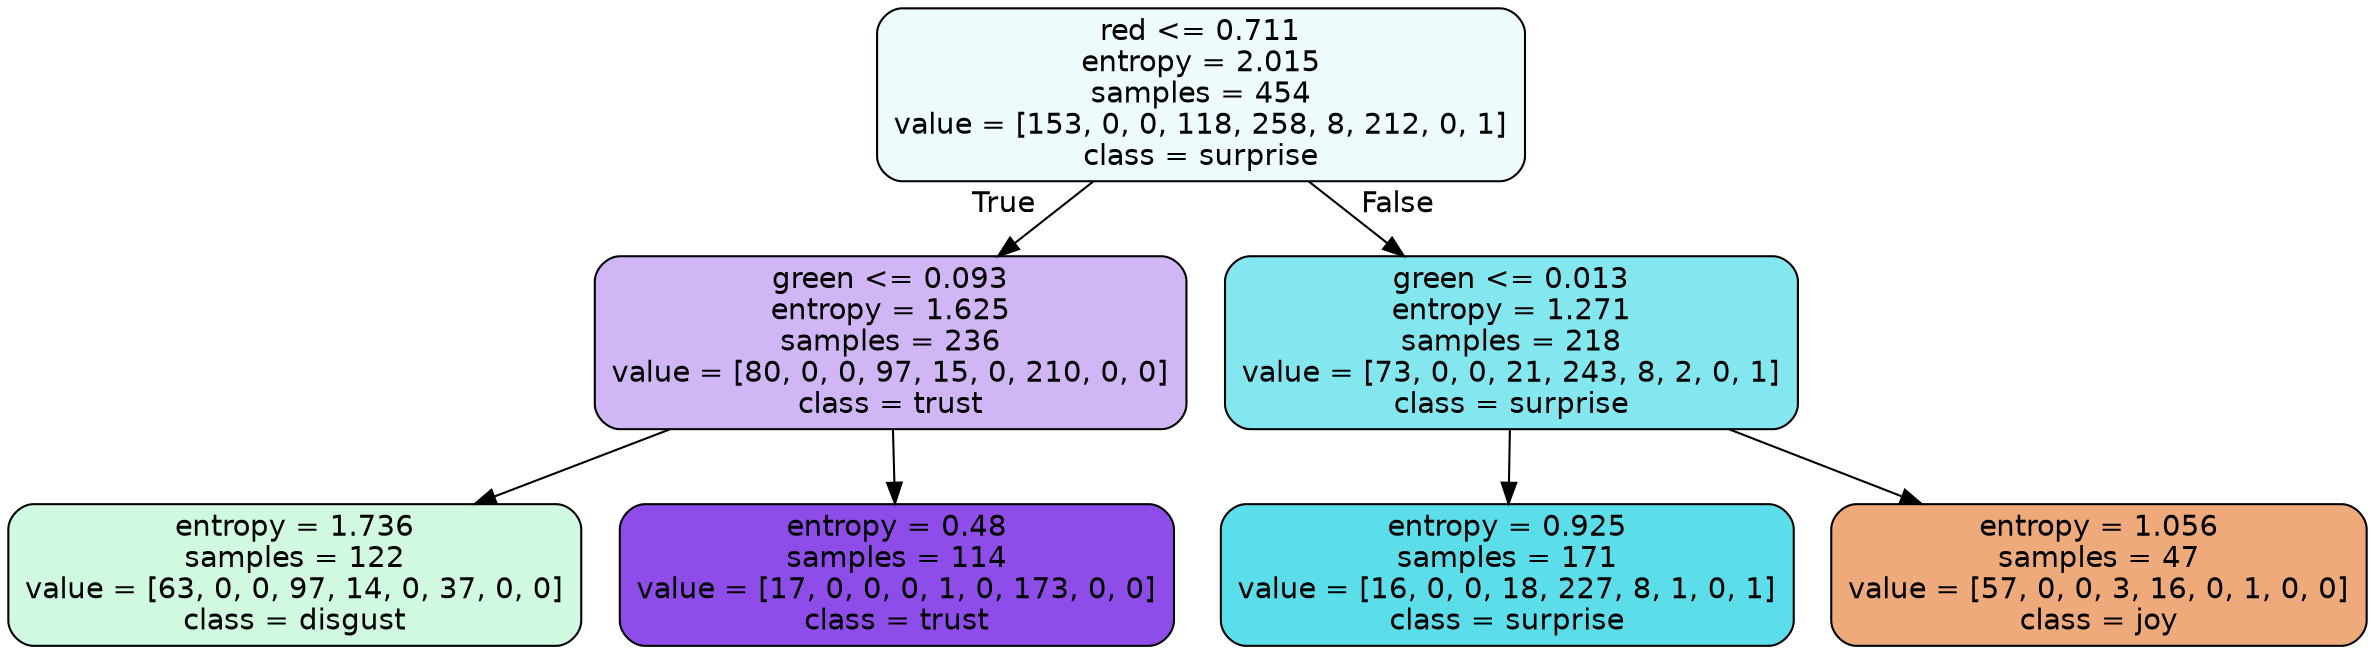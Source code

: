 digraph Tree {
node [shape=box, style="filled, rounded", color="black", fontname=helvetica] ;
edge [fontname=helvetica] ;
0 [label="red <= 0.711\nentropy = 2.015\nsamples = 454\nvalue = [153, 0, 0, 118, 258, 8, 212, 0, 1]\nclass = surprise", fillcolor="#39d7e516"] ;
1 [label="green <= 0.093\nentropy = 1.625\nsamples = 236\nvalue = [80, 0, 0, 97, 15, 0, 210, 0, 0]\nclass = trust", fillcolor="#8139e55e"] ;
0 -> 1 [labeldistance=2.5, labelangle=45, headlabel="True"] ;
2 [label="entropy = 1.736\nsamples = 122\nvalue = [63, 0, 0, 97, 14, 0, 37, 0, 0]\nclass = disgust", fillcolor="#39e5813b"] ;
1 -> 2 ;
3 [label="entropy = 0.48\nsamples = 114\nvalue = [17, 0, 0, 0, 1, 0, 173, 0, 0]\nclass = trust", fillcolor="#8139e5e5"] ;
1 -> 3 ;
4 [label="green <= 0.013\nentropy = 1.271\nsamples = 218\nvalue = [73, 0, 0, 21, 243, 8, 2, 0, 1]\nclass = surprise", fillcolor="#39d7e59e"] ;
0 -> 4 [labeldistance=2.5, labelangle=-45, headlabel="False"] ;
5 [label="entropy = 0.925\nsamples = 171\nvalue = [16, 0, 0, 18, 227, 8, 1, 0, 1]\nclass = surprise", fillcolor="#39d7e5d3"] ;
4 -> 5 ;
6 [label="entropy = 1.056\nsamples = 47\nvalue = [57, 0, 0, 3, 16, 0, 1, 0, 0]\nclass = joy", fillcolor="#e58139ab"] ;
4 -> 6 ;
}